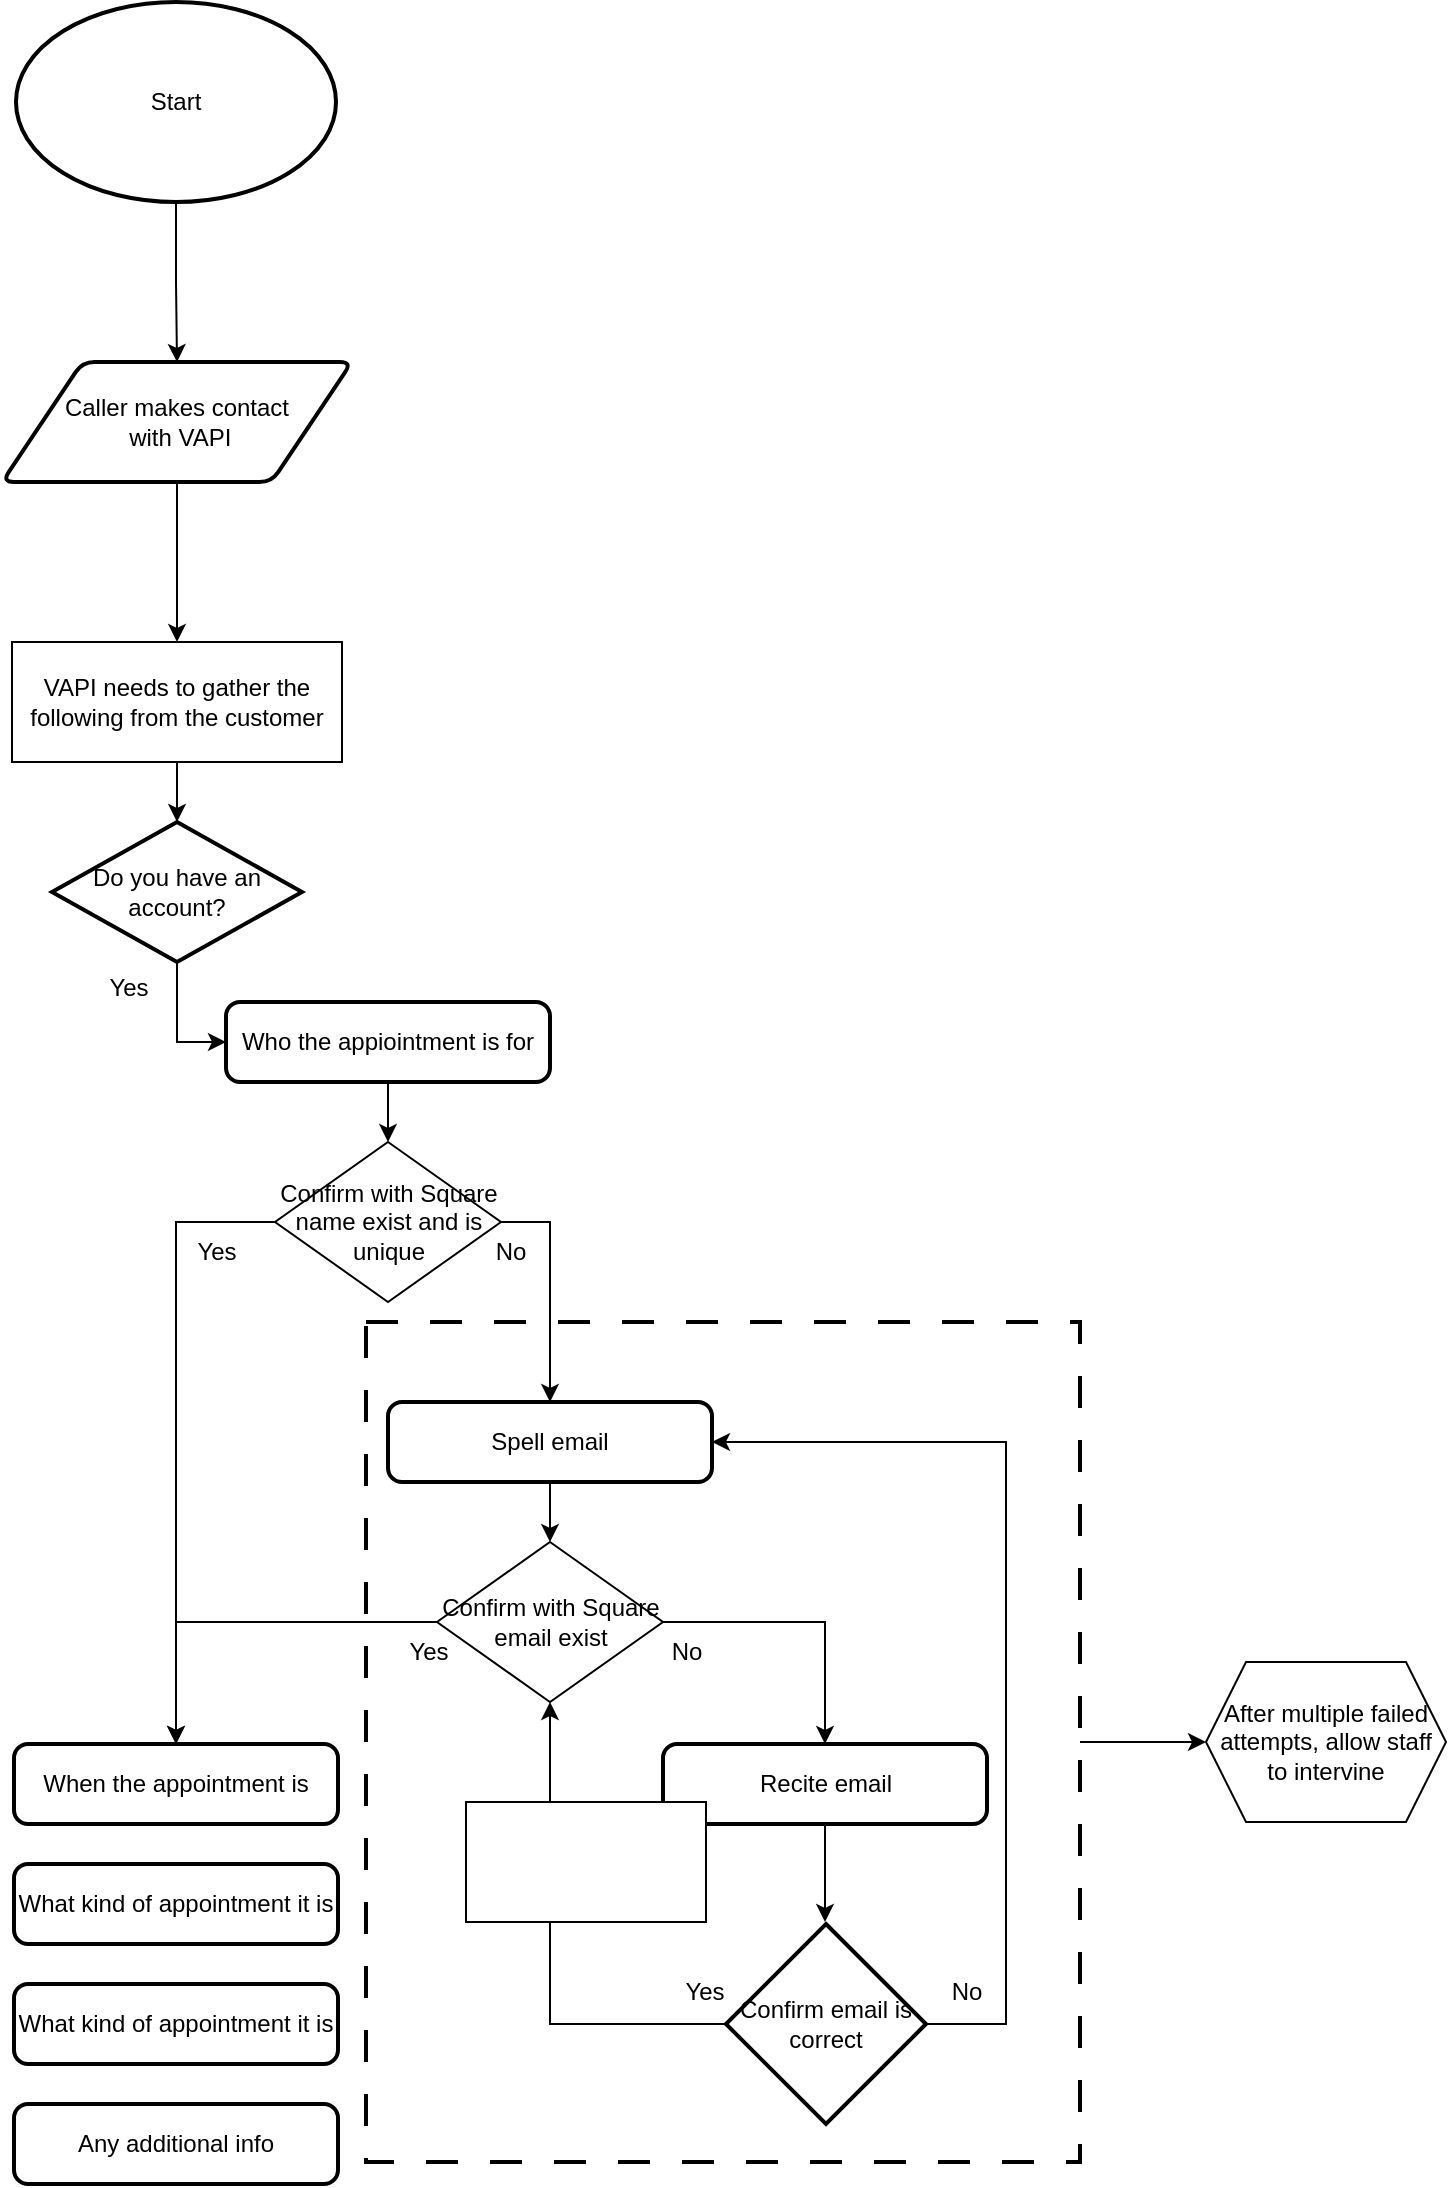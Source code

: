 <mxfile version="28.0.7">
  <diagram name="Page-1" id="WE1785eX8nX1LXx2foA7">
    <mxGraphModel dx="1133" dy="663" grid="1" gridSize="10" guides="1" tooltips="1" connect="1" arrows="1" fold="1" page="1" pageScale="1" pageWidth="850" pageHeight="1100" math="0" shadow="0">
      <root>
        <mxCell id="0" />
        <mxCell id="1" parent="0" />
        <mxCell id="zSZyv0N2b3MM7Kk_gibt-3" style="edgeStyle=orthogonalEdgeStyle;rounded=0;orthogonalLoop=1;jettySize=auto;html=1;entryX=0.5;entryY=0;entryDx=0;entryDy=0;" parent="1" source="zSZyv0N2b3MM7Kk_gibt-1" target="zSZyv0N2b3MM7Kk_gibt-2" edge="1">
          <mxGeometry relative="1" as="geometry" />
        </mxCell>
        <mxCell id="zSZyv0N2b3MM7Kk_gibt-1" value="Start" style="strokeWidth=2;html=1;shape=mxgraph.flowchart.start_2;whiteSpace=wrap;" parent="1" vertex="1">
          <mxGeometry x="345" y="90" width="160" height="100" as="geometry" />
        </mxCell>
        <mxCell id="zSZyv0N2b3MM7Kk_gibt-5" style="edgeStyle=orthogonalEdgeStyle;rounded=0;orthogonalLoop=1;jettySize=auto;html=1;entryX=0.5;entryY=0;entryDx=0;entryDy=0;" parent="1" source="zSZyv0N2b3MM7Kk_gibt-2" target="zSZyv0N2b3MM7Kk_gibt-4" edge="1">
          <mxGeometry relative="1" as="geometry" />
        </mxCell>
        <mxCell id="zSZyv0N2b3MM7Kk_gibt-2" value="&lt;div&gt;Caller makes contact&lt;/div&gt;&lt;div&gt;&amp;nbsp;with VAPI&lt;/div&gt;" style="shape=parallelogram;html=1;strokeWidth=2;perimeter=parallelogramPerimeter;whiteSpace=wrap;rounded=1;arcSize=12;size=0.23;" parent="1" vertex="1">
          <mxGeometry x="338" y="270" width="175" height="60" as="geometry" />
        </mxCell>
        <mxCell id="zSZyv0N2b3MM7Kk_gibt-4" value="VAPI needs to gather the following from the customer" style="rounded=0;whiteSpace=wrap;html=1;" parent="1" vertex="1">
          <mxGeometry x="343" y="410" width="165" height="60" as="geometry" />
        </mxCell>
        <mxCell id="xgvfn6AB83izIIUg1qAx-11" style="edgeStyle=orthogonalEdgeStyle;rounded=0;orthogonalLoop=1;jettySize=auto;html=1;entryX=0.5;entryY=0;entryDx=0;entryDy=0;" edge="1" parent="1" source="zSZyv0N2b3MM7Kk_gibt-7" target="xgvfn6AB83izIIUg1qAx-10">
          <mxGeometry relative="1" as="geometry" />
        </mxCell>
        <mxCell id="zSZyv0N2b3MM7Kk_gibt-7" value="Who the appiointment is for" style="rounded=1;whiteSpace=wrap;html=1;absoluteArcSize=1;arcSize=14;strokeWidth=2;" parent="1" vertex="1">
          <mxGeometry x="450" y="590" width="162" height="40" as="geometry" />
        </mxCell>
        <mxCell id="zSZyv0N2b3MM7Kk_gibt-8" value="When the appointment is" style="rounded=1;whiteSpace=wrap;html=1;absoluteArcSize=1;arcSize=14;strokeWidth=2;" parent="1" vertex="1">
          <mxGeometry x="344" y="961" width="162" height="40" as="geometry" />
        </mxCell>
        <mxCell id="zSZyv0N2b3MM7Kk_gibt-9" value="What kind of appointment it is" style="rounded=1;whiteSpace=wrap;html=1;absoluteArcSize=1;arcSize=14;strokeWidth=2;" parent="1" vertex="1">
          <mxGeometry x="344" y="1021" width="162" height="40" as="geometry" />
        </mxCell>
        <mxCell id="zSZyv0N2b3MM7Kk_gibt-10" value="What kind of appointment it is" style="rounded=1;whiteSpace=wrap;html=1;absoluteArcSize=1;arcSize=14;strokeWidth=2;" parent="1" vertex="1">
          <mxGeometry x="344" y="1081" width="162" height="40" as="geometry" />
        </mxCell>
        <mxCell id="zSZyv0N2b3MM7Kk_gibt-12" value="Any additional info" style="rounded=1;whiteSpace=wrap;html=1;absoluteArcSize=1;arcSize=14;strokeWidth=2;" parent="1" vertex="1">
          <mxGeometry x="344" y="1141" width="162" height="40" as="geometry" />
        </mxCell>
        <mxCell id="xgvfn6AB83izIIUg1qAx-3" style="edgeStyle=orthogonalEdgeStyle;rounded=0;orthogonalLoop=1;jettySize=auto;html=1;entryX=0;entryY=0.5;entryDx=0;entryDy=0;" edge="1" parent="1" source="xgvfn6AB83izIIUg1qAx-1" target="zSZyv0N2b3MM7Kk_gibt-7">
          <mxGeometry relative="1" as="geometry" />
        </mxCell>
        <mxCell id="xgvfn6AB83izIIUg1qAx-1" value="Do you have an account?" style="strokeWidth=2;html=1;shape=mxgraph.flowchart.decision;whiteSpace=wrap;" vertex="1" parent="1">
          <mxGeometry x="363" y="500" width="125" height="70" as="geometry" />
        </mxCell>
        <mxCell id="xgvfn6AB83izIIUg1qAx-4" value="Yes" style="text;html=1;align=center;verticalAlign=middle;resizable=0;points=[];autosize=1;strokeColor=none;fillColor=none;" vertex="1" parent="1">
          <mxGeometry x="381" y="568" width="40" height="30" as="geometry" />
        </mxCell>
        <mxCell id="xgvfn6AB83izIIUg1qAx-5" style="edgeStyle=orthogonalEdgeStyle;rounded=0;orthogonalLoop=1;jettySize=auto;html=1;entryX=0.5;entryY=0;entryDx=0;entryDy=0;entryPerimeter=0;" edge="1" parent="1" source="zSZyv0N2b3MM7Kk_gibt-4" target="xgvfn6AB83izIIUg1qAx-1">
          <mxGeometry relative="1" as="geometry" />
        </mxCell>
        <mxCell id="xgvfn6AB83izIIUg1qAx-14" style="edgeStyle=orthogonalEdgeStyle;rounded=0;orthogonalLoop=1;jettySize=auto;html=1;entryX=0.5;entryY=0;entryDx=0;entryDy=0;" edge="1" parent="1" source="xgvfn6AB83izIIUg1qAx-10" target="zSZyv0N2b3MM7Kk_gibt-8">
          <mxGeometry relative="1" as="geometry">
            <Array as="points">
              <mxPoint x="425" y="700" />
            </Array>
          </mxGeometry>
        </mxCell>
        <mxCell id="xgvfn6AB83izIIUg1qAx-16" style="edgeStyle=orthogonalEdgeStyle;rounded=0;orthogonalLoop=1;jettySize=auto;html=1;entryX=0.5;entryY=0;entryDx=0;entryDy=0;" edge="1" parent="1" source="xgvfn6AB83izIIUg1qAx-10" target="xgvfn6AB83izIIUg1qAx-15">
          <mxGeometry relative="1" as="geometry">
            <Array as="points">
              <mxPoint x="612" y="700" />
            </Array>
          </mxGeometry>
        </mxCell>
        <mxCell id="xgvfn6AB83izIIUg1qAx-10" value="Confirm with Square name exist and is unique" style="rhombus;whiteSpace=wrap;html=1;" vertex="1" parent="1">
          <mxGeometry x="474.5" y="660" width="113" height="80" as="geometry" />
        </mxCell>
        <mxCell id="xgvfn6AB83izIIUg1qAx-13" value="Yes" style="text;html=1;align=center;verticalAlign=middle;resizable=0;points=[];autosize=1;strokeColor=none;fillColor=none;" vertex="1" parent="1">
          <mxGeometry x="425" y="700" width="40" height="30" as="geometry" />
        </mxCell>
        <mxCell id="xgvfn6AB83izIIUg1qAx-19" style="edgeStyle=orthogonalEdgeStyle;rounded=0;orthogonalLoop=1;jettySize=auto;html=1;entryX=0.5;entryY=0;entryDx=0;entryDy=0;" edge="1" parent="1" source="xgvfn6AB83izIIUg1qAx-15" target="xgvfn6AB83izIIUg1qAx-18">
          <mxGeometry relative="1" as="geometry" />
        </mxCell>
        <mxCell id="xgvfn6AB83izIIUg1qAx-15" value="Spell email" style="rounded=1;whiteSpace=wrap;html=1;absoluteArcSize=1;arcSize=14;strokeWidth=2;" vertex="1" parent="1">
          <mxGeometry x="531" y="790" width="162" height="40" as="geometry" />
        </mxCell>
        <mxCell id="xgvfn6AB83izIIUg1qAx-17" value="No" style="text;html=1;align=center;verticalAlign=middle;resizable=0;points=[];autosize=1;strokeColor=none;fillColor=none;" vertex="1" parent="1">
          <mxGeometry x="572" y="700" width="40" height="30" as="geometry" />
        </mxCell>
        <mxCell id="xgvfn6AB83izIIUg1qAx-20" style="edgeStyle=orthogonalEdgeStyle;rounded=0;orthogonalLoop=1;jettySize=auto;html=1;entryX=0.5;entryY=0;entryDx=0;entryDy=0;" edge="1" parent="1" source="xgvfn6AB83izIIUg1qAx-18" target="zSZyv0N2b3MM7Kk_gibt-8">
          <mxGeometry relative="1" as="geometry" />
        </mxCell>
        <mxCell id="xgvfn6AB83izIIUg1qAx-26" style="edgeStyle=orthogonalEdgeStyle;rounded=0;orthogonalLoop=1;jettySize=auto;html=1;entryX=0.5;entryY=0;entryDx=0;entryDy=0;" edge="1" parent="1" source="xgvfn6AB83izIIUg1qAx-18" target="xgvfn6AB83izIIUg1qAx-24">
          <mxGeometry relative="1" as="geometry">
            <Array as="points">
              <mxPoint x="750" y="900" />
            </Array>
          </mxGeometry>
        </mxCell>
        <mxCell id="xgvfn6AB83izIIUg1qAx-18" value="Confirm with Square email exist" style="rhombus;whiteSpace=wrap;html=1;" vertex="1" parent="1">
          <mxGeometry x="555.5" y="860" width="113" height="80" as="geometry" />
        </mxCell>
        <mxCell id="xgvfn6AB83izIIUg1qAx-21" value="Yes" style="text;html=1;align=center;verticalAlign=middle;resizable=0;points=[];autosize=1;strokeColor=none;fillColor=none;" vertex="1" parent="1">
          <mxGeometry x="531" y="900" width="40" height="30" as="geometry" />
        </mxCell>
        <mxCell id="xgvfn6AB83izIIUg1qAx-23" value="No" style="text;html=1;align=center;verticalAlign=middle;resizable=0;points=[];autosize=1;strokeColor=none;fillColor=none;" vertex="1" parent="1">
          <mxGeometry x="660" y="900" width="40" height="30" as="geometry" />
        </mxCell>
        <mxCell id="xgvfn6AB83izIIUg1qAx-31" style="edgeStyle=orthogonalEdgeStyle;rounded=0;orthogonalLoop=1;jettySize=auto;html=1;" edge="1" parent="1" source="xgvfn6AB83izIIUg1qAx-24">
          <mxGeometry relative="1" as="geometry">
            <mxPoint x="749.5" y="1050" as="targetPoint" />
          </mxGeometry>
        </mxCell>
        <mxCell id="xgvfn6AB83izIIUg1qAx-24" value="Recite email" style="rounded=1;whiteSpace=wrap;html=1;absoluteArcSize=1;arcSize=14;strokeWidth=2;" vertex="1" parent="1">
          <mxGeometry x="668.5" y="961" width="162" height="40" as="geometry" />
        </mxCell>
        <mxCell id="xgvfn6AB83izIIUg1qAx-28" style="edgeStyle=orthogonalEdgeStyle;rounded=0;orthogonalLoop=1;jettySize=auto;html=1;exitX=0;exitY=0.5;exitDx=0;exitDy=0;exitPerimeter=0;entryX=0.5;entryY=1;entryDx=0;entryDy=0;" edge="1" parent="1" source="xgvfn6AB83izIIUg1qAx-27" target="xgvfn6AB83izIIUg1qAx-18">
          <mxGeometry relative="1" as="geometry" />
        </mxCell>
        <mxCell id="xgvfn6AB83izIIUg1qAx-32" style="edgeStyle=orthogonalEdgeStyle;rounded=0;orthogonalLoop=1;jettySize=auto;html=1;entryX=1;entryY=0.5;entryDx=0;entryDy=0;" edge="1" parent="1" source="xgvfn6AB83izIIUg1qAx-27" target="xgvfn6AB83izIIUg1qAx-15">
          <mxGeometry relative="1" as="geometry">
            <Array as="points">
              <mxPoint x="840" y="1101" />
              <mxPoint x="840" y="810" />
            </Array>
          </mxGeometry>
        </mxCell>
        <mxCell id="xgvfn6AB83izIIUg1qAx-27" value="Confirm email is correct" style="strokeWidth=2;html=1;shape=mxgraph.flowchart.decision;whiteSpace=wrap;" vertex="1" parent="1">
          <mxGeometry x="700" y="1051" width="100" height="100" as="geometry" />
        </mxCell>
        <mxCell id="xgvfn6AB83izIIUg1qAx-33" value="Yes" style="text;html=1;align=center;verticalAlign=middle;resizable=0;points=[];autosize=1;strokeColor=none;fillColor=none;" vertex="1" parent="1">
          <mxGeometry x="668.5" y="1070" width="40" height="30" as="geometry" />
        </mxCell>
        <mxCell id="xgvfn6AB83izIIUg1qAx-34" value="No" style="text;html=1;align=center;verticalAlign=middle;resizable=0;points=[];autosize=1;strokeColor=none;fillColor=none;" vertex="1" parent="1">
          <mxGeometry x="800" y="1070" width="40" height="30" as="geometry" />
        </mxCell>
        <mxCell id="xgvfn6AB83izIIUg1qAx-35" value="After multiple failed attempts, allow staff to intervine" style="shape=hexagon;perimeter=hexagonPerimeter2;whiteSpace=wrap;html=1;fixedSize=1;" vertex="1" parent="1">
          <mxGeometry x="940" y="920" width="120" height="80" as="geometry" />
        </mxCell>
        <mxCell id="xgvfn6AB83izIIUg1qAx-37" value="" style="rounded=0;whiteSpace=wrap;html=1;" vertex="1" parent="1">
          <mxGeometry x="570" y="990" width="120" height="60" as="geometry" />
        </mxCell>
        <mxCell id="xgvfn6AB83izIIUg1qAx-39" style="edgeStyle=orthogonalEdgeStyle;rounded=0;orthogonalLoop=1;jettySize=auto;html=1;strokeColor=light-dark(#000000,#FF3333);" edge="1" parent="1" source="xgvfn6AB83izIIUg1qAx-38" target="xgvfn6AB83izIIUg1qAx-35">
          <mxGeometry relative="1" as="geometry" />
        </mxCell>
        <mxCell id="xgvfn6AB83izIIUg1qAx-38" value="" style="rounded=0;whiteSpace=wrap;html=1;fillColor=none;strokeColor=light-dark(#000000,#FF0000);dashed=1;dashPattern=8 8;strokeWidth=2;" vertex="1" parent="1">
          <mxGeometry x="520" y="750" width="357" height="420" as="geometry" />
        </mxCell>
      </root>
    </mxGraphModel>
  </diagram>
</mxfile>
